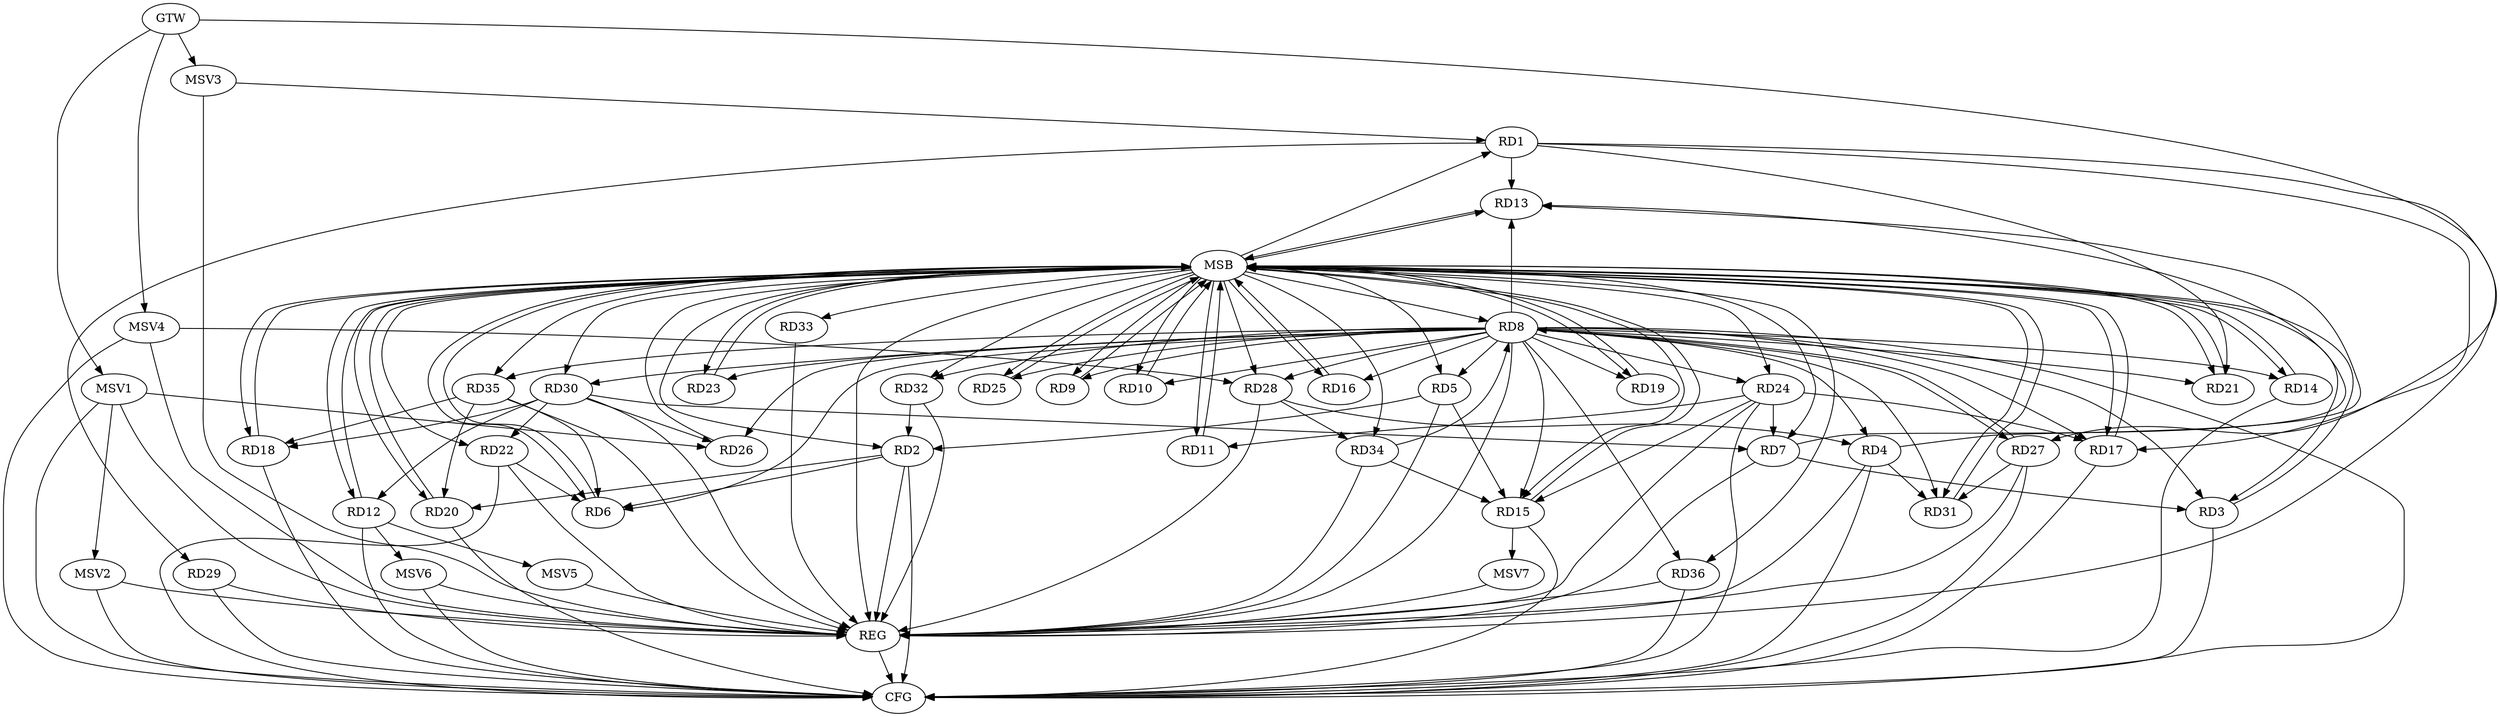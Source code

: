 strict digraph G {
  RD1 [ label="RD1" ];
  RD2 [ label="RD2" ];
  RD3 [ label="RD3" ];
  RD4 [ label="RD4" ];
  RD5 [ label="RD5" ];
  RD6 [ label="RD6" ];
  RD7 [ label="RD7" ];
  RD8 [ label="RD8" ];
  RD9 [ label="RD9" ];
  RD10 [ label="RD10" ];
  RD11 [ label="RD11" ];
  RD12 [ label="RD12" ];
  RD13 [ label="RD13" ];
  RD14 [ label="RD14" ];
  RD15 [ label="RD15" ];
  RD16 [ label="RD16" ];
  RD17 [ label="RD17" ];
  RD18 [ label="RD18" ];
  RD19 [ label="RD19" ];
  RD20 [ label="RD20" ];
  RD21 [ label="RD21" ];
  RD22 [ label="RD22" ];
  RD23 [ label="RD23" ];
  RD24 [ label="RD24" ];
  RD25 [ label="RD25" ];
  RD26 [ label="RD26" ];
  RD27 [ label="RD27" ];
  RD28 [ label="RD28" ];
  RD29 [ label="RD29" ];
  RD30 [ label="RD30" ];
  RD31 [ label="RD31" ];
  RD32 [ label="RD32" ];
  RD33 [ label="RD33" ];
  RD34 [ label="RD34" ];
  RD35 [ label="RD35" ];
  RD36 [ label="RD36" ];
  GTW [ label="GTW" ];
  REG [ label="REG" ];
  MSB [ label="MSB" ];
  CFG [ label="CFG" ];
  MSV1 [ label="MSV1" ];
  MSV2 [ label="MSV2" ];
  MSV3 [ label="MSV3" ];
  MSV4 [ label="MSV4" ];
  MSV5 [ label="MSV5" ];
  MSV6 [ label="MSV6" ];
  MSV7 [ label="MSV7" ];
  RD1 -> RD13;
  RD1 -> RD17;
  RD1 -> RD21;
  RD1 -> RD29;
  RD5 -> RD2;
  RD2 -> RD6;
  RD2 -> RD20;
  RD32 -> RD2;
  RD7 -> RD3;
  RD8 -> RD3;
  RD4 -> RD13;
  RD28 -> RD4;
  RD4 -> RD31;
  RD5 -> RD15;
  RD8 -> RD6;
  RD22 -> RD6;
  RD35 -> RD6;
  RD7 -> RD13;
  RD24 -> RD7;
  RD30 -> RD7;
  RD8 -> RD19;
  RD8 -> RD26;
  RD27 -> RD8;
  RD8 -> RD28;
  RD34 -> RD8;
  RD8 -> RD35;
  RD24 -> RD11;
  RD30 -> RD12;
  RD24 -> RD15;
  RD34 -> RD15;
  RD24 -> RD17;
  RD30 -> RD18;
  RD35 -> RD18;
  RD35 -> RD20;
  RD30 -> RD22;
  RD30 -> RD26;
  RD27 -> RD31;
  RD28 -> RD34;
  GTW -> RD27;
  RD1 -> REG;
  RD2 -> REG;
  RD4 -> REG;
  RD5 -> REG;
  RD7 -> REG;
  RD8 -> REG;
  RD22 -> REG;
  RD24 -> REG;
  RD27 -> REG;
  RD28 -> REG;
  RD29 -> REG;
  RD30 -> REG;
  RD32 -> REG;
  RD33 -> REG;
  RD34 -> REG;
  RD35 -> REG;
  RD36 -> REG;
  RD3 -> MSB;
  MSB -> RD22;
  MSB -> REG;
  RD6 -> MSB;
  MSB -> RD10;
  MSB -> RD11;
  MSB -> RD24;
  MSB -> RD32;
  RD9 -> MSB;
  MSB -> RD8;
  RD10 -> MSB;
  MSB -> RD2;
  MSB -> RD6;
  MSB -> RD13;
  MSB -> RD19;
  RD11 -> MSB;
  MSB -> RD21;
  RD12 -> MSB;
  MSB -> RD17;
  MSB -> RD33;
  RD13 -> MSB;
  MSB -> RD7;
  MSB -> RD31;
  RD14 -> MSB;
  MSB -> RD25;
  MSB -> RD28;
  RD15 -> MSB;
  MSB -> RD18;
  MSB -> RD34;
  RD16 -> MSB;
  MSB -> RD36;
  RD17 -> MSB;
  MSB -> RD1;
  MSB -> RD14;
  RD18 -> MSB;
  MSB -> RD3;
  MSB -> RD12;
  MSB -> RD15;
  MSB -> RD20;
  RD19 -> MSB;
  MSB -> RD5;
  RD20 -> MSB;
  MSB -> RD9;
  RD21 -> MSB;
  MSB -> RD23;
  RD23 -> MSB;
  MSB -> RD30;
  MSB -> RD35;
  RD25 -> MSB;
  MSB -> RD16;
  RD26 -> MSB;
  RD31 -> MSB;
  RD2 -> CFG;
  RD15 -> CFG;
  RD3 -> CFG;
  RD36 -> CFG;
  RD22 -> CFG;
  RD17 -> CFG;
  RD20 -> CFG;
  RD29 -> CFG;
  RD14 -> CFG;
  RD24 -> CFG;
  RD12 -> CFG;
  RD18 -> CFG;
  RD27 -> CFG;
  RD4 -> CFG;
  REG -> CFG;
  RD8 -> CFG;
  RD8 -> RD31;
  RD8 -> RD36;
  RD8 -> RD23;
  RD8 -> RD16;
  RD8 -> RD21;
  RD8 -> RD27;
  RD8 -> RD17;
  RD8 -> RD25;
  RD8 -> RD9;
  RD8 -> RD15;
  RD8 -> RD13;
  RD8 -> RD10;
  RD8 -> RD24;
  RD8 -> RD14;
  RD8 -> RD32;
  RD8 -> RD30;
  RD8 -> RD5;
  RD8 -> RD4;
  MSV1 -> RD26;
  GTW -> MSV1;
  MSV1 -> REG;
  MSV1 -> CFG;
  MSV1 -> MSV2;
  MSV2 -> REG;
  MSV2 -> CFG;
  MSV3 -> RD1;
  GTW -> MSV3;
  MSV3 -> REG;
  MSV4 -> RD28;
  GTW -> MSV4;
  MSV4 -> REG;
  MSV4 -> CFG;
  RD12 -> MSV5;
  MSV5 -> REG;
  RD12 -> MSV6;
  MSV6 -> REG;
  MSV6 -> CFG;
  RD15 -> MSV7;
  MSV7 -> REG;
}
